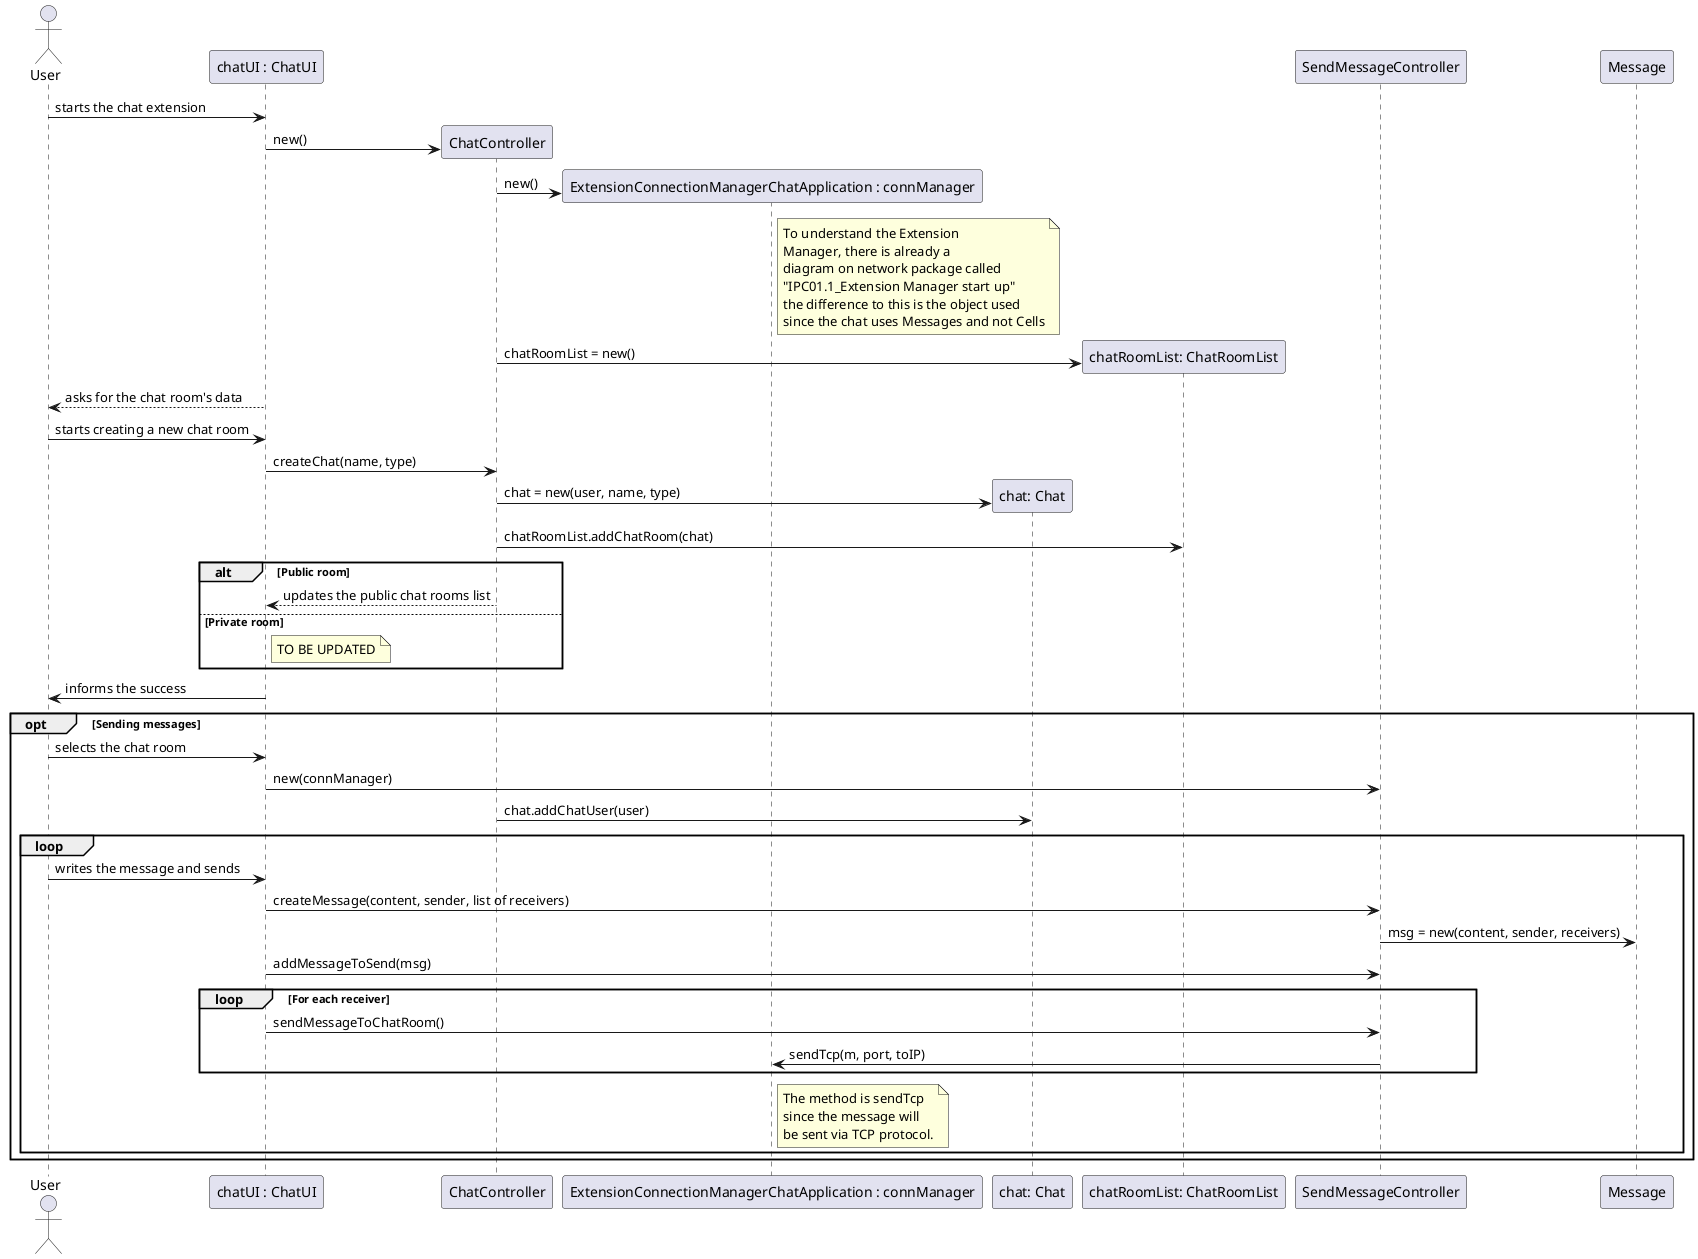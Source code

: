 @startuml ipc_05_3_design.png
    actor User as u
    participant "chatUI : ChatUI" as ui
    participant "ChatController" as ctrl
    participant "ExtensionConnectionManagerChatApplication : connManager" as connManager
    participant "chat: Chat" as chat
    participant "chatRoomList: ChatRoomList" as chatList
    participant "SendMessageController" as messageCtrl
    participant "Message" as msg

    u -> ui : starts the chat extension
    create ctrl
    ui -> ctrl : new()
    
    create connManager
    ctrl -> connManager : new()
    note right of connManager
        To understand the Extension
        Manager, there is already a
        diagram on network package called
        "IPC01.1_Extension Manager start up"
        the difference to this is the object used
        since the chat uses Messages and not Cells
    end note
    
    create chatList
    ctrl -> chatList: chatRoomList = new()
    ui --> u : asks for the chat room's data
    u  -> ui: starts creating a new chat room
    ui -> ctrl: createChat(name, type)
    create chat
    ctrl -> chat: chat = new(user, name, type)
    
    ctrl -> chatList : chatRoomList.addChatRoom(chat)
    
    alt Public room
        ctrl --> ui: updates the public chat rooms list
    else Private room
        note right of ui: TO BE UPDATED
    end alt
        
    ui -> u : informs the success
    
    opt Sending messages
        u -> ui: selects the chat room
        ui -> messageCtrl: new(connManager)
        ctrl -> chat: chat.addChatUser(user)
        loop
            u -> ui : writes the message and sends
            ui -> messageCtrl : createMessage(content, sender, list of receivers)
            messageCtrl -> msg: msg = new(content, sender, receivers)
            
            ui -> messageCtrl : addMessageToSend(msg)
            
            loop For each receiver
                ui -> messageCtrl : sendMessageToChatRoom()
                messageCtrl -> connManager : sendTcp(m, port, toIP)
            end loop
            
            note right of connManager
                The method is sendTcp
                since the message will
                be sent via TCP protocol.
            end note
        end loop
    end opt

@enduml